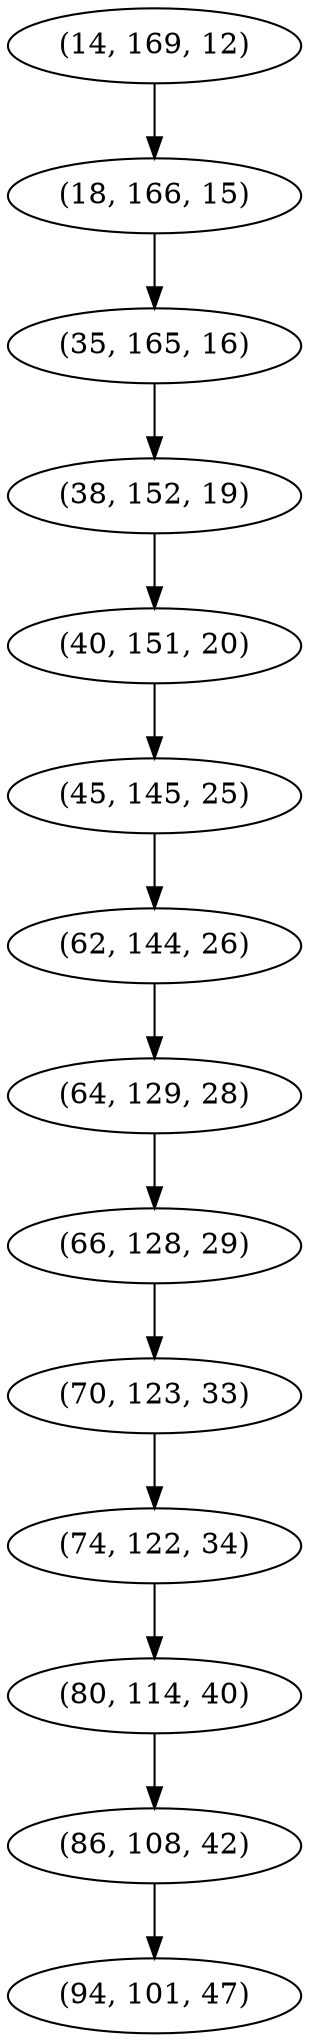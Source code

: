 digraph tree {
    "(14, 169, 12)";
    "(18, 166, 15)";
    "(35, 165, 16)";
    "(38, 152, 19)";
    "(40, 151, 20)";
    "(45, 145, 25)";
    "(62, 144, 26)";
    "(64, 129, 28)";
    "(66, 128, 29)";
    "(70, 123, 33)";
    "(74, 122, 34)";
    "(80, 114, 40)";
    "(86, 108, 42)";
    "(94, 101, 47)";
    "(14, 169, 12)" -> "(18, 166, 15)";
    "(18, 166, 15)" -> "(35, 165, 16)";
    "(35, 165, 16)" -> "(38, 152, 19)";
    "(38, 152, 19)" -> "(40, 151, 20)";
    "(40, 151, 20)" -> "(45, 145, 25)";
    "(45, 145, 25)" -> "(62, 144, 26)";
    "(62, 144, 26)" -> "(64, 129, 28)";
    "(64, 129, 28)" -> "(66, 128, 29)";
    "(66, 128, 29)" -> "(70, 123, 33)";
    "(70, 123, 33)" -> "(74, 122, 34)";
    "(74, 122, 34)" -> "(80, 114, 40)";
    "(80, 114, 40)" -> "(86, 108, 42)";
    "(86, 108, 42)" -> "(94, 101, 47)";
}
